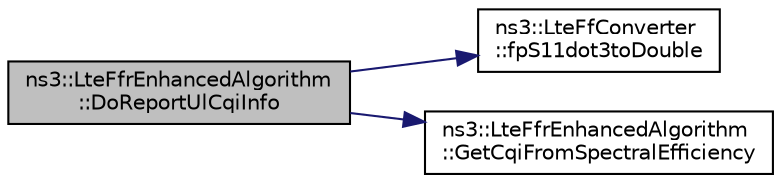 digraph "ns3::LteFfrEnhancedAlgorithm::DoReportUlCqiInfo"
{
 // LATEX_PDF_SIZE
  edge [fontname="Helvetica",fontsize="10",labelfontname="Helvetica",labelfontsize="10"];
  node [fontname="Helvetica",fontsize="10",shape=record];
  rankdir="LR";
  Node1 [label="ns3::LteFfrEnhancedAlgorithm\l::DoReportUlCqiInfo",height=0.2,width=0.4,color="black", fillcolor="grey75", style="filled", fontcolor="black",tooltip="DoReportUlCqiInfo."];
  Node1 -> Node2 [color="midnightblue",fontsize="10",style="solid",fontname="Helvetica"];
  Node2 [label="ns3::LteFfConverter\l::fpS11dot3toDouble",height=0.2,width=0.4,color="black", fillcolor="white", style="filled",URL="$classns3_1_1_lte_ff_converter.html#aa5d8c2a8f988dbd63da91818c18666eb",tooltip="Convert from fixed point S11.3 notation to double."];
  Node1 -> Node3 [color="midnightblue",fontsize="10",style="solid",fontname="Helvetica"];
  Node3 [label="ns3::LteFfrEnhancedAlgorithm\l::GetCqiFromSpectralEfficiency",height=0.2,width=0.4,color="black", fillcolor="white", style="filled",URL="$classns3_1_1_lte_ffr_enhanced_algorithm.html#aa72c07ec45c605f8d44d751e9b9b6280",tooltip="Get CQI from spectral efficiency."];
}
